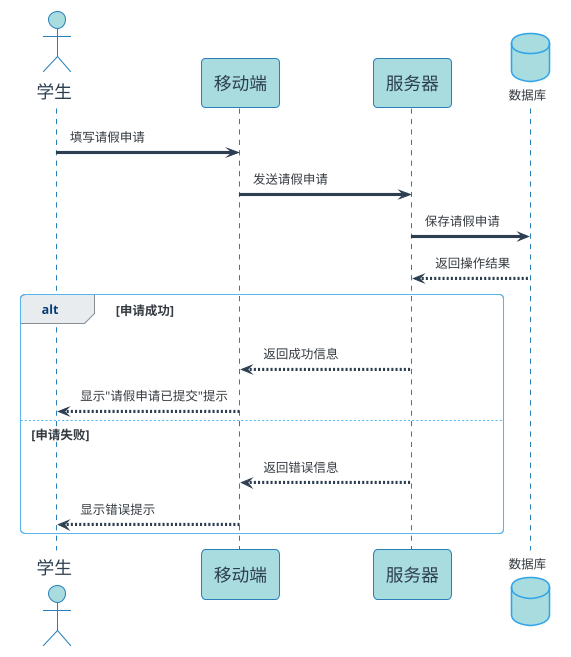 @startuml
!theme cerulean
skinparam backgroundColor #FFFFFF
skinparam sequence {
    ArrowColor #2C3E50
    ActorBorderColor #2980B9
    LifeLineBorderColor #2980B9
    LifeLineBackgroundColor #A9DCDF
    
    ParticipantBorderColor #2980B9
    ParticipantBackgroundColor #A9DCDF
    ParticipantFontName 微软雅黑
    ParticipantFontSize 17
    ParticipantFontColor #2C3E50
    
    ActorBackgroundColor #A9DCDF
    ActorFontColor #2C3E50
    ActorFontSize 17
    ActorFontName 微软雅黑
}

actor 学生 as Student
participant "移动端" as Mobile #A9DCDF
participant "服务器" as Server #A9DCDF
database "数据库" as DB #A9DCDF

Student -> Mobile: 填写请假申请
Mobile -> Server: 发送请假申请
Server -> DB: 保存请假申请
DB --> Server: 返回操作结果

alt 申请成功
    Server --> Mobile: 返回成功信息
    Mobile --> Student: 显示"请假申请已提交"提示
else 申请失败
    Server --> Mobile: 返回错误信息
    Mobile --> Student: 显示错误提示
end

@enduml 